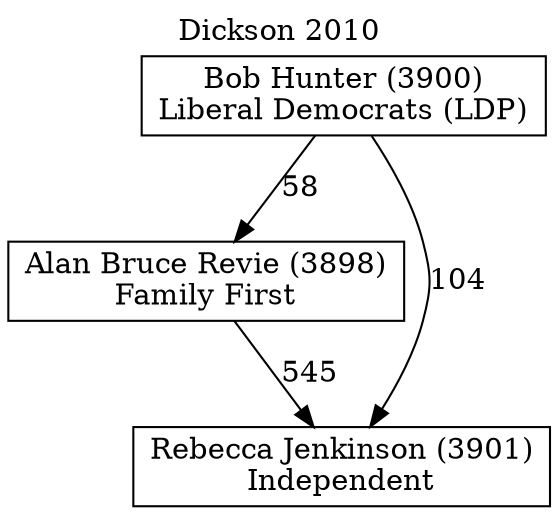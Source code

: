 // House preference flow
digraph "Rebecca Jenkinson (3901)_Dickson_2010" {
	graph [label="Dickson 2010" labelloc=t mclimit=10]
	node [shape=box]
	"Alan Bruce Revie (3898)" [label="Alan Bruce Revie (3898)
Family First"]
	"Bob Hunter (3900)" [label="Bob Hunter (3900)
Liberal Democrats (LDP)"]
	"Rebecca Jenkinson (3901)" [label="Rebecca Jenkinson (3901)
Independent"]
	"Alan Bruce Revie (3898)" -> "Rebecca Jenkinson (3901)" [label=545]
	"Bob Hunter (3900)" -> "Alan Bruce Revie (3898)" [label=58]
	"Bob Hunter (3900)" -> "Rebecca Jenkinson (3901)" [label=104]
}
